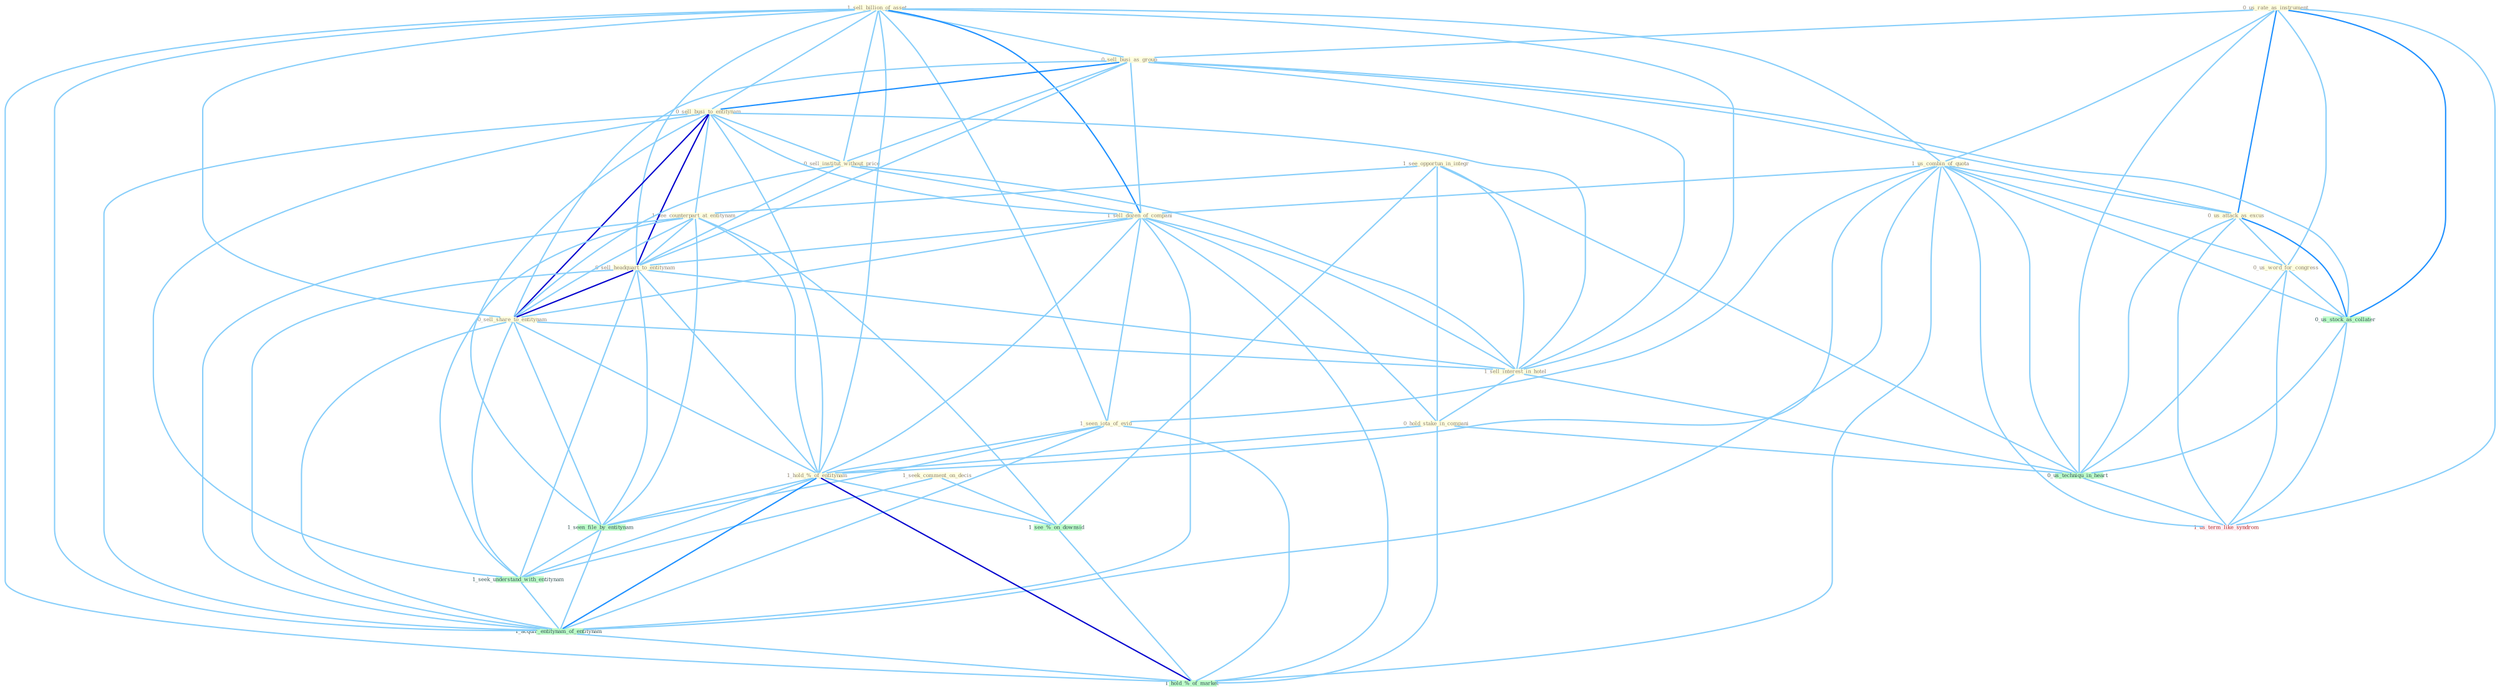 Graph G{ 
    node
    [shape=polygon,style=filled,width=.5,height=.06,color="#BDFCC9",fixedsize=true,fontsize=4,
    fontcolor="#2f4f4f"];
    {node
    [color="#ffffe0", fontcolor="#8b7d6b"] "0_us_rate_as_instrument " "1_see_opportun_in_integr " "1_sell_billion_of_asset " "0_sell_busi_as_group " "0_sell_busi_to_entitynam " "0_sell_institut_without_price " "1_us_combin_of_quota " "1_see_counterpart_at_entitynam " "1_sell_dozen_of_compani " "0_sell_headquart_to_entitynam " "0_sell_share_to_entitynam " "1_seen_iota_of_evid " "1_sell_interest_in_hotel " "0_hold_stake_in_compani " "1_seek_comment_on_decis " "1_hold_%_of_entitynam " "0_us_attack_as_excus " "0_us_word_for_congress "}
{node [color="#fff0f5", fontcolor="#b22222"] "1_us_term_like_syndrom "}
edge [color="#B0E2FF"];

	"0_us_rate_as_instrument " -- "0_sell_busi_as_group " [w="1", color="#87cefa" ];
	"0_us_rate_as_instrument " -- "1_us_combin_of_quota " [w="1", color="#87cefa" ];
	"0_us_rate_as_instrument " -- "0_us_attack_as_excus " [w="2", color="#1e90ff" , len=0.8];
	"0_us_rate_as_instrument " -- "0_us_word_for_congress " [w="1", color="#87cefa" ];
	"0_us_rate_as_instrument " -- "0_us_stock_as_collater " [w="2", color="#1e90ff" , len=0.8];
	"0_us_rate_as_instrument " -- "0_us_techniqu_in_heart " [w="1", color="#87cefa" ];
	"0_us_rate_as_instrument " -- "1_us_term_like_syndrom " [w="1", color="#87cefa" ];
	"1_see_opportun_in_integr " -- "1_see_counterpart_at_entitynam " [w="1", color="#87cefa" ];
	"1_see_opportun_in_integr " -- "1_sell_interest_in_hotel " [w="1", color="#87cefa" ];
	"1_see_opportun_in_integr " -- "0_hold_stake_in_compani " [w="1", color="#87cefa" ];
	"1_see_opportun_in_integr " -- "0_us_techniqu_in_heart " [w="1", color="#87cefa" ];
	"1_see_opportun_in_integr " -- "1_see_%_on_downsid " [w="1", color="#87cefa" ];
	"1_sell_billion_of_asset " -- "0_sell_busi_as_group " [w="1", color="#87cefa" ];
	"1_sell_billion_of_asset " -- "0_sell_busi_to_entitynam " [w="1", color="#87cefa" ];
	"1_sell_billion_of_asset " -- "0_sell_institut_without_price " [w="1", color="#87cefa" ];
	"1_sell_billion_of_asset " -- "1_us_combin_of_quota " [w="1", color="#87cefa" ];
	"1_sell_billion_of_asset " -- "1_sell_dozen_of_compani " [w="2", color="#1e90ff" , len=0.8];
	"1_sell_billion_of_asset " -- "0_sell_headquart_to_entitynam " [w="1", color="#87cefa" ];
	"1_sell_billion_of_asset " -- "0_sell_share_to_entitynam " [w="1", color="#87cefa" ];
	"1_sell_billion_of_asset " -- "1_seen_iota_of_evid " [w="1", color="#87cefa" ];
	"1_sell_billion_of_asset " -- "1_sell_interest_in_hotel " [w="1", color="#87cefa" ];
	"1_sell_billion_of_asset " -- "1_hold_%_of_entitynam " [w="1", color="#87cefa" ];
	"1_sell_billion_of_asset " -- "1_acquir_entitynam_of_entitynam " [w="1", color="#87cefa" ];
	"1_sell_billion_of_asset " -- "1_hold_%_of_market " [w="1", color="#87cefa" ];
	"0_sell_busi_as_group " -- "0_sell_busi_to_entitynam " [w="2", color="#1e90ff" , len=0.8];
	"0_sell_busi_as_group " -- "0_sell_institut_without_price " [w="1", color="#87cefa" ];
	"0_sell_busi_as_group " -- "1_sell_dozen_of_compani " [w="1", color="#87cefa" ];
	"0_sell_busi_as_group " -- "0_sell_headquart_to_entitynam " [w="1", color="#87cefa" ];
	"0_sell_busi_as_group " -- "0_sell_share_to_entitynam " [w="1", color="#87cefa" ];
	"0_sell_busi_as_group " -- "1_sell_interest_in_hotel " [w="1", color="#87cefa" ];
	"0_sell_busi_as_group " -- "0_us_attack_as_excus " [w="1", color="#87cefa" ];
	"0_sell_busi_as_group " -- "0_us_stock_as_collater " [w="1", color="#87cefa" ];
	"0_sell_busi_to_entitynam " -- "0_sell_institut_without_price " [w="1", color="#87cefa" ];
	"0_sell_busi_to_entitynam " -- "1_see_counterpart_at_entitynam " [w="1", color="#87cefa" ];
	"0_sell_busi_to_entitynam " -- "1_sell_dozen_of_compani " [w="1", color="#87cefa" ];
	"0_sell_busi_to_entitynam " -- "0_sell_headquart_to_entitynam " [w="3", color="#0000cd" , len=0.6];
	"0_sell_busi_to_entitynam " -- "0_sell_share_to_entitynam " [w="3", color="#0000cd" , len=0.6];
	"0_sell_busi_to_entitynam " -- "1_sell_interest_in_hotel " [w="1", color="#87cefa" ];
	"0_sell_busi_to_entitynam " -- "1_hold_%_of_entitynam " [w="1", color="#87cefa" ];
	"0_sell_busi_to_entitynam " -- "1_seen_file_by_entitynam " [w="1", color="#87cefa" ];
	"0_sell_busi_to_entitynam " -- "1_seek_understand_with_entitynam " [w="1", color="#87cefa" ];
	"0_sell_busi_to_entitynam " -- "1_acquir_entitynam_of_entitynam " [w="1", color="#87cefa" ];
	"0_sell_institut_without_price " -- "1_sell_dozen_of_compani " [w="1", color="#87cefa" ];
	"0_sell_institut_without_price " -- "0_sell_headquart_to_entitynam " [w="1", color="#87cefa" ];
	"0_sell_institut_without_price " -- "0_sell_share_to_entitynam " [w="1", color="#87cefa" ];
	"0_sell_institut_without_price " -- "1_sell_interest_in_hotel " [w="1", color="#87cefa" ];
	"1_us_combin_of_quota " -- "1_sell_dozen_of_compani " [w="1", color="#87cefa" ];
	"1_us_combin_of_quota " -- "1_seen_iota_of_evid " [w="1", color="#87cefa" ];
	"1_us_combin_of_quota " -- "1_hold_%_of_entitynam " [w="1", color="#87cefa" ];
	"1_us_combin_of_quota " -- "0_us_attack_as_excus " [w="1", color="#87cefa" ];
	"1_us_combin_of_quota " -- "0_us_word_for_congress " [w="1", color="#87cefa" ];
	"1_us_combin_of_quota " -- "0_us_stock_as_collater " [w="1", color="#87cefa" ];
	"1_us_combin_of_quota " -- "1_acquir_entitynam_of_entitynam " [w="1", color="#87cefa" ];
	"1_us_combin_of_quota " -- "0_us_techniqu_in_heart " [w="1", color="#87cefa" ];
	"1_us_combin_of_quota " -- "1_us_term_like_syndrom " [w="1", color="#87cefa" ];
	"1_us_combin_of_quota " -- "1_hold_%_of_market " [w="1", color="#87cefa" ];
	"1_see_counterpart_at_entitynam " -- "0_sell_headquart_to_entitynam " [w="1", color="#87cefa" ];
	"1_see_counterpart_at_entitynam " -- "0_sell_share_to_entitynam " [w="1", color="#87cefa" ];
	"1_see_counterpart_at_entitynam " -- "1_hold_%_of_entitynam " [w="1", color="#87cefa" ];
	"1_see_counterpart_at_entitynam " -- "1_seen_file_by_entitynam " [w="1", color="#87cefa" ];
	"1_see_counterpart_at_entitynam " -- "1_seek_understand_with_entitynam " [w="1", color="#87cefa" ];
	"1_see_counterpart_at_entitynam " -- "1_acquir_entitynam_of_entitynam " [w="1", color="#87cefa" ];
	"1_see_counterpart_at_entitynam " -- "1_see_%_on_downsid " [w="1", color="#87cefa" ];
	"1_sell_dozen_of_compani " -- "0_sell_headquart_to_entitynam " [w="1", color="#87cefa" ];
	"1_sell_dozen_of_compani " -- "0_sell_share_to_entitynam " [w="1", color="#87cefa" ];
	"1_sell_dozen_of_compani " -- "1_seen_iota_of_evid " [w="1", color="#87cefa" ];
	"1_sell_dozen_of_compani " -- "1_sell_interest_in_hotel " [w="1", color="#87cefa" ];
	"1_sell_dozen_of_compani " -- "0_hold_stake_in_compani " [w="1", color="#87cefa" ];
	"1_sell_dozen_of_compani " -- "1_hold_%_of_entitynam " [w="1", color="#87cefa" ];
	"1_sell_dozen_of_compani " -- "1_acquir_entitynam_of_entitynam " [w="1", color="#87cefa" ];
	"1_sell_dozen_of_compani " -- "1_hold_%_of_market " [w="1", color="#87cefa" ];
	"0_sell_headquart_to_entitynam " -- "0_sell_share_to_entitynam " [w="3", color="#0000cd" , len=0.6];
	"0_sell_headquart_to_entitynam " -- "1_sell_interest_in_hotel " [w="1", color="#87cefa" ];
	"0_sell_headquart_to_entitynam " -- "1_hold_%_of_entitynam " [w="1", color="#87cefa" ];
	"0_sell_headquart_to_entitynam " -- "1_seen_file_by_entitynam " [w="1", color="#87cefa" ];
	"0_sell_headquart_to_entitynam " -- "1_seek_understand_with_entitynam " [w="1", color="#87cefa" ];
	"0_sell_headquart_to_entitynam " -- "1_acquir_entitynam_of_entitynam " [w="1", color="#87cefa" ];
	"0_sell_share_to_entitynam " -- "1_sell_interest_in_hotel " [w="1", color="#87cefa" ];
	"0_sell_share_to_entitynam " -- "1_hold_%_of_entitynam " [w="1", color="#87cefa" ];
	"0_sell_share_to_entitynam " -- "1_seen_file_by_entitynam " [w="1", color="#87cefa" ];
	"0_sell_share_to_entitynam " -- "1_seek_understand_with_entitynam " [w="1", color="#87cefa" ];
	"0_sell_share_to_entitynam " -- "1_acquir_entitynam_of_entitynam " [w="1", color="#87cefa" ];
	"1_seen_iota_of_evid " -- "1_hold_%_of_entitynam " [w="1", color="#87cefa" ];
	"1_seen_iota_of_evid " -- "1_seen_file_by_entitynam " [w="1", color="#87cefa" ];
	"1_seen_iota_of_evid " -- "1_acquir_entitynam_of_entitynam " [w="1", color="#87cefa" ];
	"1_seen_iota_of_evid " -- "1_hold_%_of_market " [w="1", color="#87cefa" ];
	"1_sell_interest_in_hotel " -- "0_hold_stake_in_compani " [w="1", color="#87cefa" ];
	"1_sell_interest_in_hotel " -- "0_us_techniqu_in_heart " [w="1", color="#87cefa" ];
	"0_hold_stake_in_compani " -- "1_hold_%_of_entitynam " [w="1", color="#87cefa" ];
	"0_hold_stake_in_compani " -- "0_us_techniqu_in_heart " [w="1", color="#87cefa" ];
	"0_hold_stake_in_compani " -- "1_hold_%_of_market " [w="1", color="#87cefa" ];
	"1_seek_comment_on_decis " -- "1_seek_understand_with_entitynam " [w="1", color="#87cefa" ];
	"1_seek_comment_on_decis " -- "1_see_%_on_downsid " [w="1", color="#87cefa" ];
	"1_hold_%_of_entitynam " -- "1_seen_file_by_entitynam " [w="1", color="#87cefa" ];
	"1_hold_%_of_entitynam " -- "1_seek_understand_with_entitynam " [w="1", color="#87cefa" ];
	"1_hold_%_of_entitynam " -- "1_acquir_entitynam_of_entitynam " [w="2", color="#1e90ff" , len=0.8];
	"1_hold_%_of_entitynam " -- "1_see_%_on_downsid " [w="1", color="#87cefa" ];
	"1_hold_%_of_entitynam " -- "1_hold_%_of_market " [w="3", color="#0000cd" , len=0.6];
	"0_us_attack_as_excus " -- "0_us_word_for_congress " [w="1", color="#87cefa" ];
	"0_us_attack_as_excus " -- "0_us_stock_as_collater " [w="2", color="#1e90ff" , len=0.8];
	"0_us_attack_as_excus " -- "0_us_techniqu_in_heart " [w="1", color="#87cefa" ];
	"0_us_attack_as_excus " -- "1_us_term_like_syndrom " [w="1", color="#87cefa" ];
	"0_us_word_for_congress " -- "0_us_stock_as_collater " [w="1", color="#87cefa" ];
	"0_us_word_for_congress " -- "0_us_techniqu_in_heart " [w="1", color="#87cefa" ];
	"0_us_word_for_congress " -- "1_us_term_like_syndrom " [w="1", color="#87cefa" ];
	"1_seen_file_by_entitynam " -- "1_seek_understand_with_entitynam " [w="1", color="#87cefa" ];
	"1_seen_file_by_entitynam " -- "1_acquir_entitynam_of_entitynam " [w="1", color="#87cefa" ];
	"0_us_stock_as_collater " -- "0_us_techniqu_in_heart " [w="1", color="#87cefa" ];
	"0_us_stock_as_collater " -- "1_us_term_like_syndrom " [w="1", color="#87cefa" ];
	"1_seek_understand_with_entitynam " -- "1_acquir_entitynam_of_entitynam " [w="1", color="#87cefa" ];
	"1_acquir_entitynam_of_entitynam " -- "1_hold_%_of_market " [w="1", color="#87cefa" ];
	"0_us_techniqu_in_heart " -- "1_us_term_like_syndrom " [w="1", color="#87cefa" ];
	"1_see_%_on_downsid " -- "1_hold_%_of_market " [w="1", color="#87cefa" ];
}
